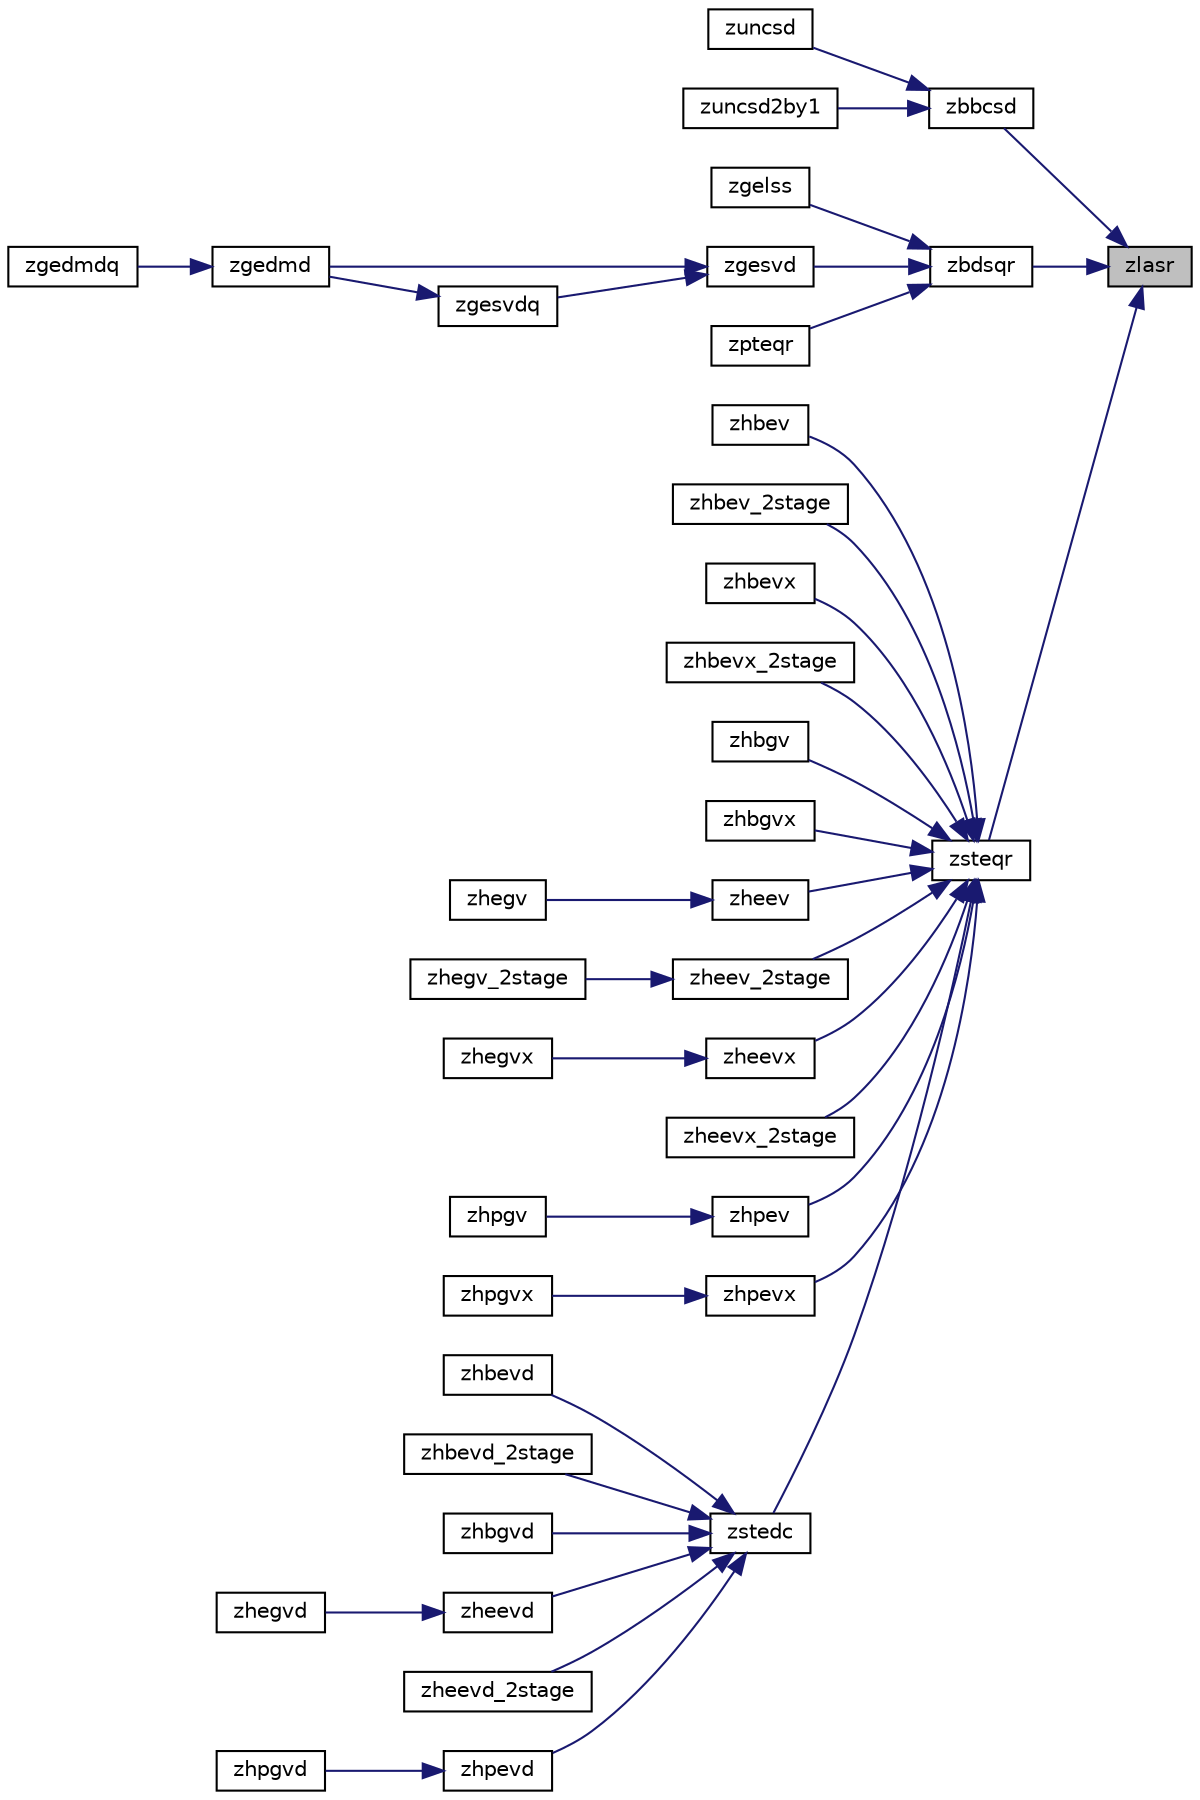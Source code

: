 digraph "zlasr"
{
 // LATEX_PDF_SIZE
  edge [fontname="Helvetica",fontsize="10",labelfontname="Helvetica",labelfontsize="10"];
  node [fontname="Helvetica",fontsize="10",shape=record];
  rankdir="RL";
  Node1 [label="zlasr",height=0.2,width=0.4,color="black", fillcolor="grey75", style="filled", fontcolor="black",tooltip="ZLASR applies a sequence of plane rotations to a general rectangular matrix."];
  Node1 -> Node2 [dir="back",color="midnightblue",fontsize="10",style="solid",fontname="Helvetica"];
  Node2 [label="zbbcsd",height=0.2,width=0.4,color="black", fillcolor="white", style="filled",URL="$zbbcsd_8f.html#ab100b320bf854584daf3579ff6d96485",tooltip="ZBBCSD"];
  Node2 -> Node3 [dir="back",color="midnightblue",fontsize="10",style="solid",fontname="Helvetica"];
  Node3 [label="zuncsd",height=0.2,width=0.4,color="black", fillcolor="white", style="filled",URL="$zuncsd_8f.html#a774109f03e11c18f564494b2fe96ac41",tooltip="ZUNCSD"];
  Node2 -> Node4 [dir="back",color="midnightblue",fontsize="10",style="solid",fontname="Helvetica"];
  Node4 [label="zuncsd2by1",height=0.2,width=0.4,color="black", fillcolor="white", style="filled",URL="$zuncsd2by1_8f.html#aebeed5aaf3ff49eaf0a3d1fd76701632",tooltip="ZUNCSD2BY1"];
  Node1 -> Node5 [dir="back",color="midnightblue",fontsize="10",style="solid",fontname="Helvetica"];
  Node5 [label="zbdsqr",height=0.2,width=0.4,color="black", fillcolor="white", style="filled",URL="$zbdsqr_8f.html#ae7f455622680c22921ba25be440a726f",tooltip="ZBDSQR"];
  Node5 -> Node6 [dir="back",color="midnightblue",fontsize="10",style="solid",fontname="Helvetica"];
  Node6 [label="zgelss",height=0.2,width=0.4,color="black", fillcolor="white", style="filled",URL="$zgelss_8f.html#a61e68db68886c3f80753fac87ca35a6e",tooltip="ZGELSS solves overdetermined or underdetermined systems for GE matrices"];
  Node5 -> Node7 [dir="back",color="midnightblue",fontsize="10",style="solid",fontname="Helvetica"];
  Node7 [label="zgesvd",height=0.2,width=0.4,color="black", fillcolor="white", style="filled",URL="$zgesvd_8f.html#ad6f0c85f3cca2968e1ef901d2b6014ee",tooltip="ZGESVD computes the singular value decomposition (SVD) for GE matrices"];
  Node7 -> Node8 [dir="back",color="midnightblue",fontsize="10",style="solid",fontname="Helvetica"];
  Node8 [label="zgedmd",height=0.2,width=0.4,color="black", fillcolor="white", style="filled",URL="$zgedmd_8f90.html#a09cef60be58f076072bb592bd1223dec",tooltip="ZGEDMD computes the Dynamic Mode Decomposition (DMD) for a pair of data snapshot matrices."];
  Node8 -> Node9 [dir="back",color="midnightblue",fontsize="10",style="solid",fontname="Helvetica"];
  Node9 [label="zgedmdq",height=0.2,width=0.4,color="black", fillcolor="white", style="filled",URL="$zgedmdq_8f90.html#a2ed954e87a52cfdd0bf0d61a1ff43e16",tooltip="ZGEDMDQ computes the Dynamic Mode Decomposition (DMD) for a pair of data snapshot matrices."];
  Node7 -> Node10 [dir="back",color="midnightblue",fontsize="10",style="solid",fontname="Helvetica"];
  Node10 [label="zgesvdq",height=0.2,width=0.4,color="black", fillcolor="white", style="filled",URL="$zgesvdq_8f.html#a964d223acba8bbc2118353c864fa2a39",tooltip="ZGESVDQ computes the singular value decomposition (SVD) with a QR-Preconditioned QR SVD Method for GE..."];
  Node10 -> Node8 [dir="back",color="midnightblue",fontsize="10",style="solid",fontname="Helvetica"];
  Node5 -> Node11 [dir="back",color="midnightblue",fontsize="10",style="solid",fontname="Helvetica"];
  Node11 [label="zpteqr",height=0.2,width=0.4,color="black", fillcolor="white", style="filled",URL="$zpteqr_8f.html#a08d07a22ba5f50a14d9caf644723b5c3",tooltip="ZPTEQR"];
  Node1 -> Node12 [dir="back",color="midnightblue",fontsize="10",style="solid",fontname="Helvetica"];
  Node12 [label="zsteqr",height=0.2,width=0.4,color="black", fillcolor="white", style="filled",URL="$zsteqr_8f.html#a253c3755d52f1d8a0591190152375be4",tooltip="ZSTEQR"];
  Node12 -> Node13 [dir="back",color="midnightblue",fontsize="10",style="solid",fontname="Helvetica"];
  Node13 [label="zhbev",height=0.2,width=0.4,color="black", fillcolor="white", style="filled",URL="$zhbev_8f.html#a72184c03c8976891c11e42f3463c2d38",tooltip="ZHBEV computes the eigenvalues and, optionally, the left and/or right eigenvectors for OTHER matrices"];
  Node12 -> Node14 [dir="back",color="midnightblue",fontsize="10",style="solid",fontname="Helvetica"];
  Node14 [label="zhbev_2stage",height=0.2,width=0.4,color="black", fillcolor="white", style="filled",URL="$zhbev__2stage_8f.html#af637994a7cb287906efc0254d7d58f69",tooltip="ZHBEV_2STAGE computes the eigenvalues and, optionally, the left and/or right eigenvectors for OTHER m..."];
  Node12 -> Node15 [dir="back",color="midnightblue",fontsize="10",style="solid",fontname="Helvetica"];
  Node15 [label="zhbevx",height=0.2,width=0.4,color="black", fillcolor="white", style="filled",URL="$zhbevx_8f.html#ae5f2fa86e4c29e27fccf6cb9ea1c54a2",tooltip="ZHBEVX computes the eigenvalues and, optionally, the left and/or right eigenvectors for OTHER matrice..."];
  Node12 -> Node16 [dir="back",color="midnightblue",fontsize="10",style="solid",fontname="Helvetica"];
  Node16 [label="zhbevx_2stage",height=0.2,width=0.4,color="black", fillcolor="white", style="filled",URL="$zhbevx__2stage_8f.html#a42094c90148d11dd8eb7627231144c09",tooltip="ZHBEVX_2STAGE computes the eigenvalues and, optionally, the left and/or right eigenvectors for OTHER ..."];
  Node12 -> Node17 [dir="back",color="midnightblue",fontsize="10",style="solid",fontname="Helvetica"];
  Node17 [label="zhbgv",height=0.2,width=0.4,color="black", fillcolor="white", style="filled",URL="$zhbgv_8f.html#a76a8cfc758f8dc17ac37f6eed2ef18a4",tooltip="ZHBGV"];
  Node12 -> Node18 [dir="back",color="midnightblue",fontsize="10",style="solid",fontname="Helvetica"];
  Node18 [label="zhbgvx",height=0.2,width=0.4,color="black", fillcolor="white", style="filled",URL="$zhbgvx_8f.html#ae902a3301300bbb1a46459cb990192ad",tooltip="ZHBGVX"];
  Node12 -> Node19 [dir="back",color="midnightblue",fontsize="10",style="solid",fontname="Helvetica"];
  Node19 [label="zheev",height=0.2,width=0.4,color="black", fillcolor="white", style="filled",URL="$zheev_8f.html#af23fb5b3ae38072ef4890ba43d5cfea2",tooltip="ZHEEV computes the eigenvalues and, optionally, the left and/or right eigenvectors for HE matrices"];
  Node19 -> Node20 [dir="back",color="midnightblue",fontsize="10",style="solid",fontname="Helvetica"];
  Node20 [label="zhegv",height=0.2,width=0.4,color="black", fillcolor="white", style="filled",URL="$zhegv_8f.html#af7b790b3b89de432a423c9006c1cc1ac",tooltip="ZHEGV"];
  Node12 -> Node21 [dir="back",color="midnightblue",fontsize="10",style="solid",fontname="Helvetica"];
  Node21 [label="zheev_2stage",height=0.2,width=0.4,color="black", fillcolor="white", style="filled",URL="$zheev__2stage_8f.html#acb5dc319f9656b8f390480115d83795c",tooltip="ZHEEV_2STAGE computes the eigenvalues and, optionally, the left and/or right eigenvectors for HE matr..."];
  Node21 -> Node22 [dir="back",color="midnightblue",fontsize="10",style="solid",fontname="Helvetica"];
  Node22 [label="zhegv_2stage",height=0.2,width=0.4,color="black", fillcolor="white", style="filled",URL="$zhegv__2stage_8f.html#a415db46f3fbb92fd4c7af056e6a040d2",tooltip="ZHEGV_2STAGE"];
  Node12 -> Node23 [dir="back",color="midnightblue",fontsize="10",style="solid",fontname="Helvetica"];
  Node23 [label="zheevx",height=0.2,width=0.4,color="black", fillcolor="white", style="filled",URL="$zheevx_8f.html#aabef68a9c7b10df7aef8f4fec89fddbe",tooltip="ZHEEVX computes the eigenvalues and, optionally, the left and/or right eigenvectors for HE matrices"];
  Node23 -> Node24 [dir="back",color="midnightblue",fontsize="10",style="solid",fontname="Helvetica"];
  Node24 [label="zhegvx",height=0.2,width=0.4,color="black", fillcolor="white", style="filled",URL="$zhegvx_8f.html#a8ea76cbbb14edb5a22069e203fc8e8b2",tooltip="ZHEGVX"];
  Node12 -> Node25 [dir="back",color="midnightblue",fontsize="10",style="solid",fontname="Helvetica"];
  Node25 [label="zheevx_2stage",height=0.2,width=0.4,color="black", fillcolor="white", style="filled",URL="$zheevx__2stage_8f.html#ac77d6b27ad8afec6f975d71a329c6c98",tooltip="ZHEEVX_2STAGE computes the eigenvalues and, optionally, the left and/or right eigenvectors for HE mat..."];
  Node12 -> Node26 [dir="back",color="midnightblue",fontsize="10",style="solid",fontname="Helvetica"];
  Node26 [label="zhpev",height=0.2,width=0.4,color="black", fillcolor="white", style="filled",URL="$zhpev_8f.html#a07f979a2315db5c8c22c0522c3793134",tooltip="ZHPEV computes the eigenvalues and, optionally, the left and/or right eigenvectors for OTHER matrices"];
  Node26 -> Node27 [dir="back",color="midnightblue",fontsize="10",style="solid",fontname="Helvetica"];
  Node27 [label="zhpgv",height=0.2,width=0.4,color="black", fillcolor="white", style="filled",URL="$zhpgv_8f.html#af530dcc3dabfea2488e8d639df175d5f",tooltip="ZHPGV"];
  Node12 -> Node28 [dir="back",color="midnightblue",fontsize="10",style="solid",fontname="Helvetica"];
  Node28 [label="zhpevx",height=0.2,width=0.4,color="black", fillcolor="white", style="filled",URL="$zhpevx_8f.html#a5d02ab79a002e32a7fd26a9e8a8f5638",tooltip="ZHPEVX computes the eigenvalues and, optionally, the left and/or right eigenvectors for OTHER matrice..."];
  Node28 -> Node29 [dir="back",color="midnightblue",fontsize="10",style="solid",fontname="Helvetica"];
  Node29 [label="zhpgvx",height=0.2,width=0.4,color="black", fillcolor="white", style="filled",URL="$zhpgvx_8f.html#aa447b35fe8cbabe3cf262579e49a96b1",tooltip="ZHPGVX"];
  Node12 -> Node30 [dir="back",color="midnightblue",fontsize="10",style="solid",fontname="Helvetica"];
  Node30 [label="zstedc",height=0.2,width=0.4,color="black", fillcolor="white", style="filled",URL="$zstedc_8f.html#ad2afe42caaae114c617858e87082caf8",tooltip="ZSTEDC"];
  Node30 -> Node31 [dir="back",color="midnightblue",fontsize="10",style="solid",fontname="Helvetica"];
  Node31 [label="zhbevd",height=0.2,width=0.4,color="black", fillcolor="white", style="filled",URL="$zhbevd_8f.html#a3854721b34946230321131ed9e3c08e3",tooltip="ZHBEVD computes the eigenvalues and, optionally, the left and/or right eigenvectors for OTHER matrice..."];
  Node30 -> Node32 [dir="back",color="midnightblue",fontsize="10",style="solid",fontname="Helvetica"];
  Node32 [label="zhbevd_2stage",height=0.2,width=0.4,color="black", fillcolor="white", style="filled",URL="$zhbevd__2stage_8f.html#a253ab29dd3917b1cbc9e35c022d14383",tooltip="ZHBEVD_2STAGE computes the eigenvalues and, optionally, the left and/or right eigenvectors for OTHER ..."];
  Node30 -> Node33 [dir="back",color="midnightblue",fontsize="10",style="solid",fontname="Helvetica"];
  Node33 [label="zhbgvd",height=0.2,width=0.4,color="black", fillcolor="white", style="filled",URL="$zhbgvd_8f.html#a597ea234c22684386ad82c7515285514",tooltip="ZHBGVD"];
  Node30 -> Node34 [dir="back",color="midnightblue",fontsize="10",style="solid",fontname="Helvetica"];
  Node34 [label="zheevd",height=0.2,width=0.4,color="black", fillcolor="white", style="filled",URL="$zheevd_8f.html#a9b3e110476166e66f2f62fa1fba6344a",tooltip="ZHEEVD computes the eigenvalues and, optionally, the left and/or right eigenvectors for HE matrices"];
  Node34 -> Node35 [dir="back",color="midnightblue",fontsize="10",style="solid",fontname="Helvetica"];
  Node35 [label="zhegvd",height=0.2,width=0.4,color="black", fillcolor="white", style="filled",URL="$zhegvd_8f.html#a74fdf9b5a16c90d8b7a589dec5ca058a",tooltip="ZHEGVD"];
  Node30 -> Node36 [dir="back",color="midnightblue",fontsize="10",style="solid",fontname="Helvetica"];
  Node36 [label="zheevd_2stage",height=0.2,width=0.4,color="black", fillcolor="white", style="filled",URL="$zheevd__2stage_8f.html#a59996f9a96d264d7eba3edef73e32c43",tooltip="ZHEEVD_2STAGE computes the eigenvalues and, optionally, the left and/or right eigenvectors for HE mat..."];
  Node30 -> Node37 [dir="back",color="midnightblue",fontsize="10",style="solid",fontname="Helvetica"];
  Node37 [label="zhpevd",height=0.2,width=0.4,color="black", fillcolor="white", style="filled",URL="$zhpevd_8f.html#a2e244a94bea7118e2aedcd3342276a80",tooltip="ZHPEVD computes the eigenvalues and, optionally, the left and/or right eigenvectors for OTHER matrice..."];
  Node37 -> Node38 [dir="back",color="midnightblue",fontsize="10",style="solid",fontname="Helvetica"];
  Node38 [label="zhpgvd",height=0.2,width=0.4,color="black", fillcolor="white", style="filled",URL="$zhpgvd_8f.html#af6720700dfc0d1692416a4e9bab0e6a7",tooltip="ZHPGVD"];
}
